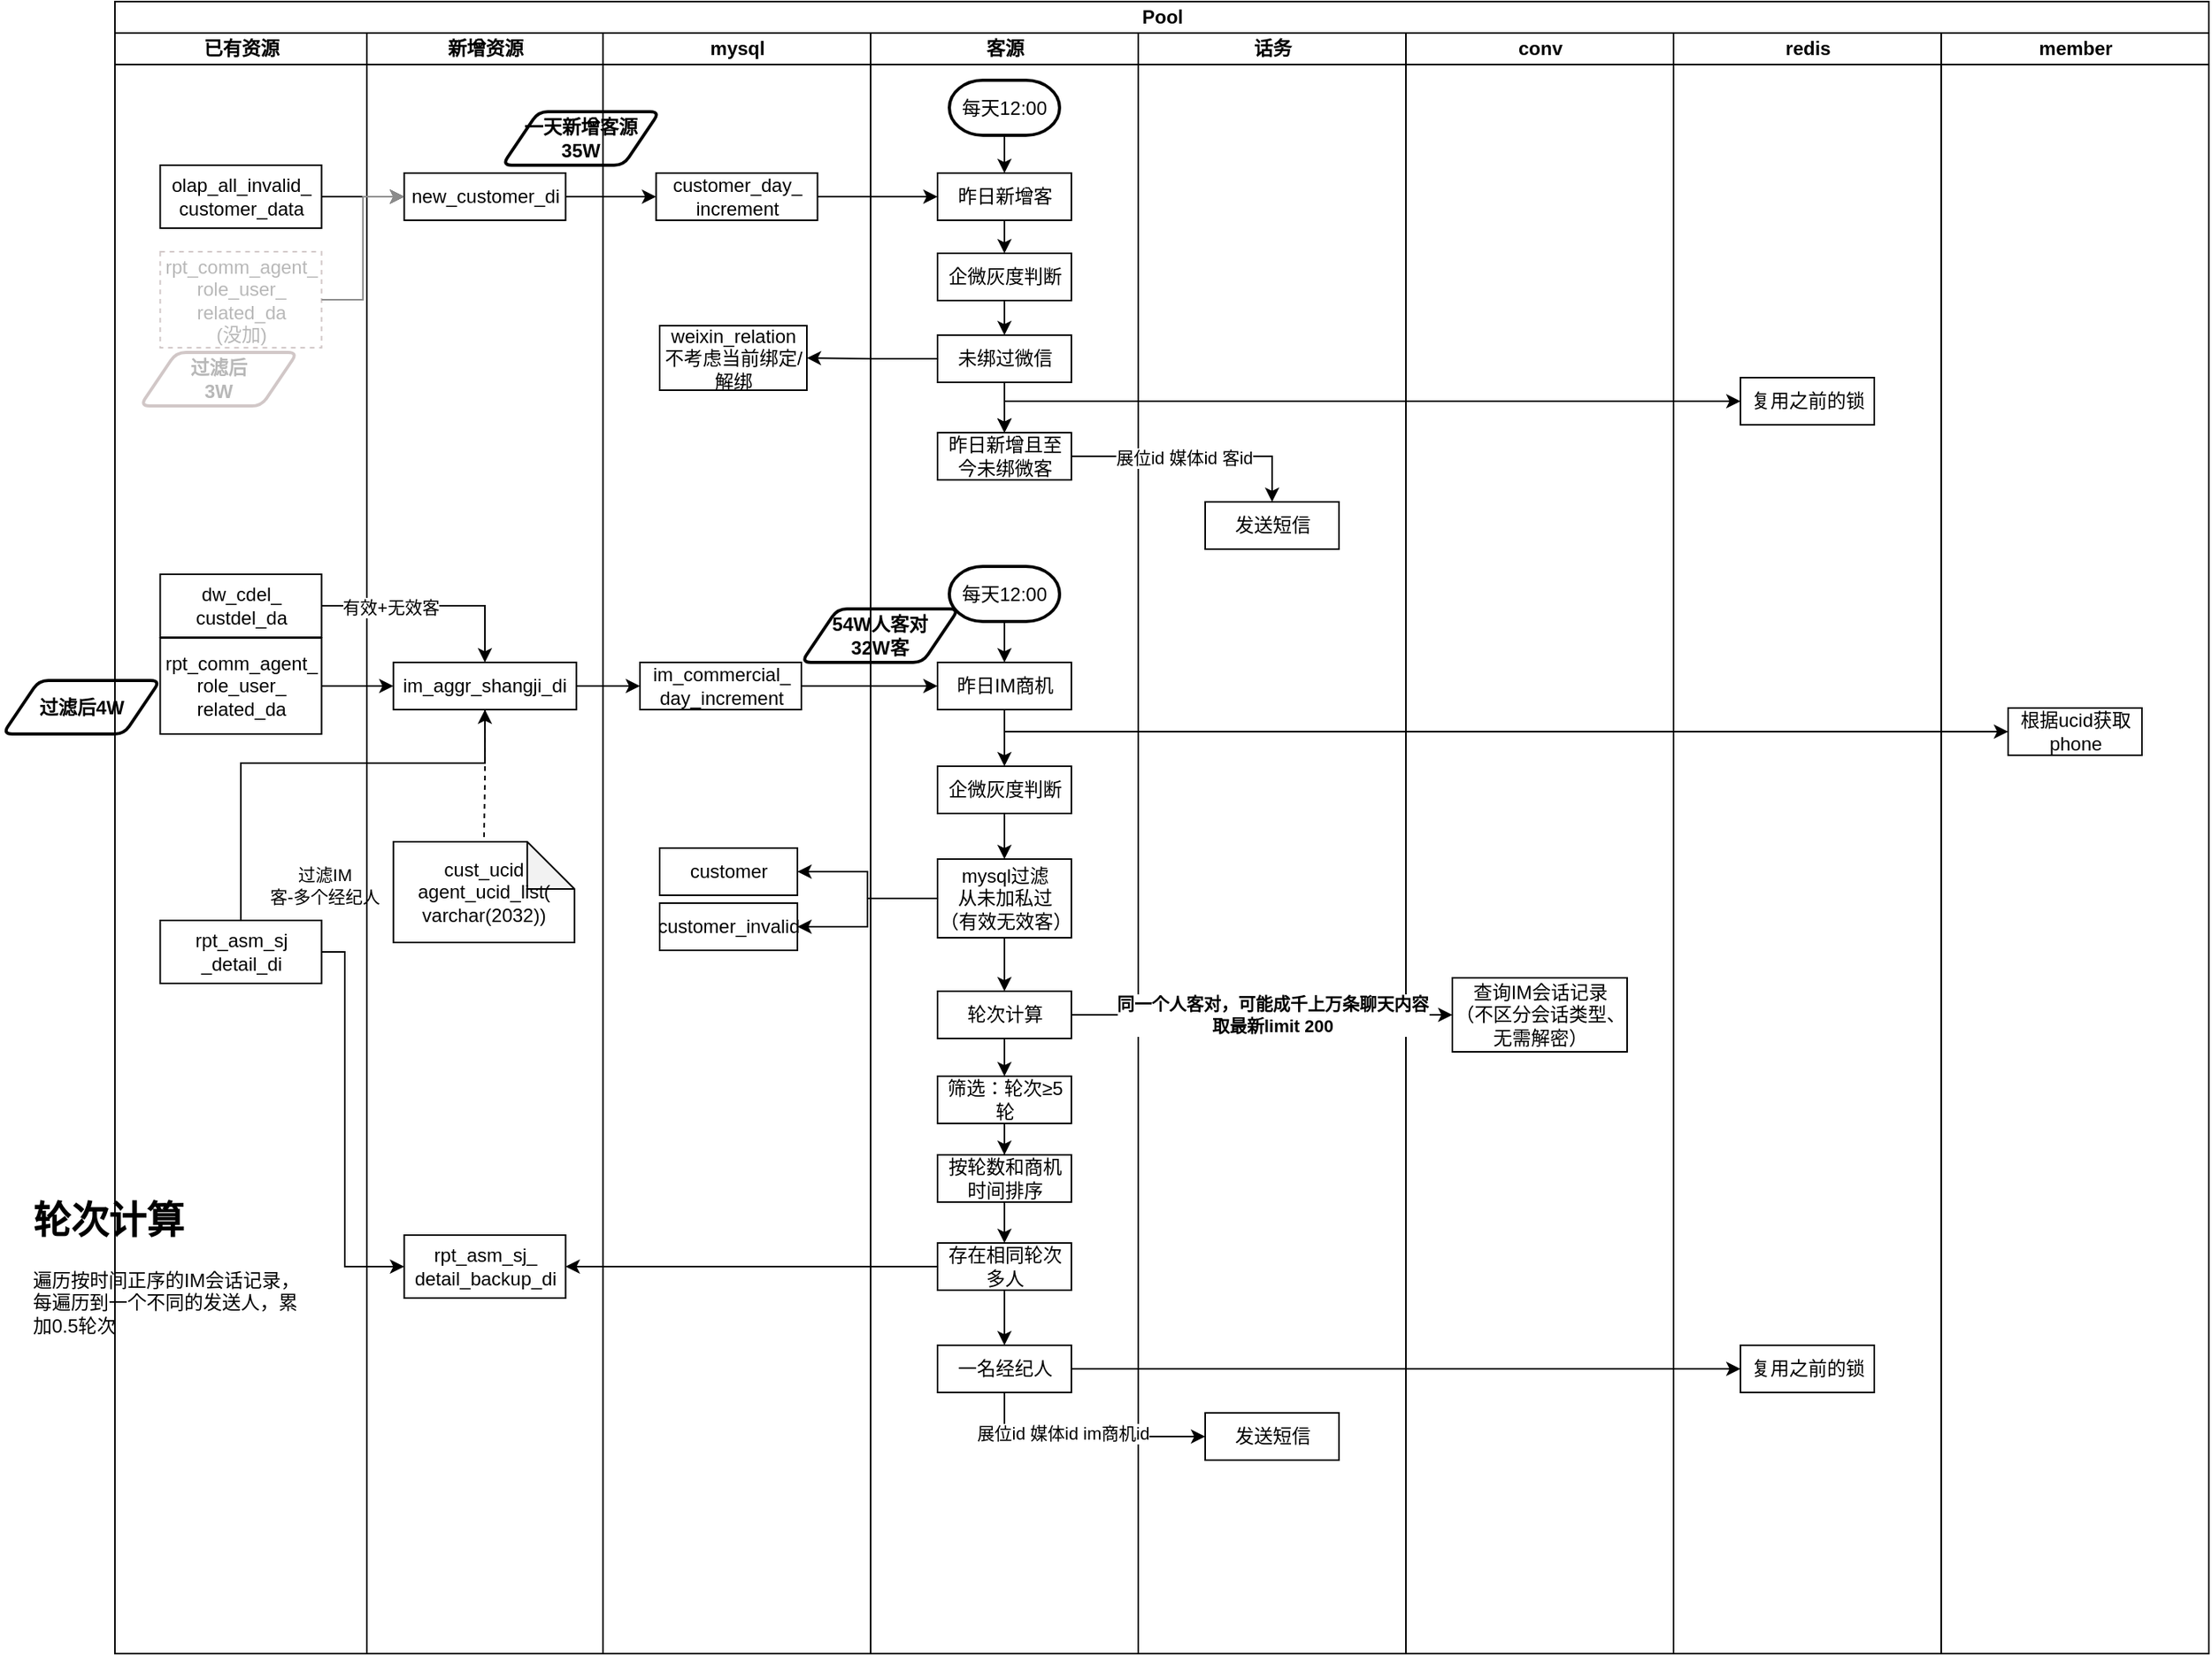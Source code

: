 <mxfile version="24.7.1" type="github">
  <diagram name="第 1 页" id="zzoMLaYJgZ_6w3f55oP_">
    <mxGraphModel dx="869" dy="458" grid="1" gridSize="10" guides="1" tooltips="1" connect="1" arrows="1" fold="1" page="1" pageScale="1" pageWidth="827" pageHeight="1169" math="0" shadow="0">
      <root>
        <mxCell id="0" />
        <mxCell id="1" parent="0" />
        <mxCell id="JoWzsIIH0mBIpSpsmLhF-4" value="&lt;h1 style=&quot;margin-top: 0px;&quot;&gt;轮次计算&lt;/h1&gt;&lt;p&gt;遍历按时间正序的IM会话记录，每遍历到一个不同的发送人，累加0.5轮次&lt;/p&gt;" style="text;html=1;whiteSpace=wrap;overflow=hidden;rounded=0;movable=1;resizable=1;rotatable=1;deletable=1;editable=1;locked=0;connectable=1;" parent="1" vertex="1">
          <mxGeometry x="180" y="864" width="180" height="120" as="geometry" />
        </mxCell>
        <mxCell id="J_oKU9sIPk25eqEcuQ5v-1" value="Pool" style="swimlane;childLayout=stackLayout;resizeParent=1;resizeParentMax=0;startSize=20;html=1;" parent="1" vertex="1">
          <mxGeometry x="234" y="110" width="1330" height="1050" as="geometry" />
        </mxCell>
        <mxCell id="J_oKU9sIPk25eqEcuQ5v-2" value="已有资源" style="swimlane;startSize=20;html=1;" parent="J_oKU9sIPk25eqEcuQ5v-1" vertex="1">
          <mxGeometry y="20" width="160" height="1030" as="geometry" />
        </mxCell>
        <mxCell id="J_oKU9sIPk25eqEcuQ5v-27" value="rpt_asm_sj&lt;div&gt;_detail_di&lt;/div&gt;" style="rounded=0;whiteSpace=wrap;html=1;" parent="J_oKU9sIPk25eqEcuQ5v-2" vertex="1">
          <mxGeometry x="28.75" y="564" width="102.5" height="40" as="geometry" />
        </mxCell>
        <mxCell id="JoWzsIIH0mBIpSpsmLhF-5" value="dw_cdel_&lt;div&gt;custdel_da&lt;/div&gt;" style="rounded=0;whiteSpace=wrap;html=1;" parent="J_oKU9sIPk25eqEcuQ5v-2" vertex="1">
          <mxGeometry x="28.75" y="344" width="102.5" height="40" as="geometry" />
        </mxCell>
        <mxCell id="JoWzsIIH0mBIpSpsmLhF-25" value="过滤后&lt;div&gt;3W&lt;/div&gt;" style="shape=parallelogram;html=1;strokeWidth=2;perimeter=parallelogramPerimeter;whiteSpace=wrap;rounded=1;arcSize=12;size=0.23;fillColor=none;fontStyle=1;strokeColor=#D1C7C7;fontColor=#B8B8B8;" parent="J_oKU9sIPk25eqEcuQ5v-2" vertex="1">
          <mxGeometry x="16" y="203" width="100" height="34" as="geometry" />
        </mxCell>
        <mxCell id="JoWzsIIH0mBIpSpsmLhF-39" value="rpt_comm_agent_&lt;div&gt;role_user_&lt;/div&gt;&lt;div&gt;related_da&lt;/div&gt;" style="rounded=0;whiteSpace=wrap;html=1;" parent="J_oKU9sIPk25eqEcuQ5v-2" vertex="1">
          <mxGeometry x="28.75" y="384.5" width="102.5" height="61" as="geometry" />
        </mxCell>
        <mxCell id="J_oKU9sIPk25eqEcuQ5v-3" value="新增资源" style="swimlane;startSize=20;html=1;" parent="J_oKU9sIPk25eqEcuQ5v-1" vertex="1">
          <mxGeometry x="160" y="20" width="150" height="1030" as="geometry" />
        </mxCell>
        <mxCell id="JoWzsIIH0mBIpSpsmLhF-1" style="edgeStyle=orthogonalEdgeStyle;rounded=0;orthogonalLoop=1;jettySize=auto;html=1;endArrow=none;endFill=0;dashed=1;" parent="J_oKU9sIPk25eqEcuQ5v-3" source="J_oKU9sIPk25eqEcuQ5v-39" target="J_oKU9sIPk25eqEcuQ5v-63" edge="1">
          <mxGeometry relative="1" as="geometry" />
        </mxCell>
        <mxCell id="J_oKU9sIPk25eqEcuQ5v-39" value="im_aggr_shangji_di" style="rounded=0;whiteSpace=wrap;html=1;" parent="J_oKU9sIPk25eqEcuQ5v-3" vertex="1">
          <mxGeometry x="16.88" y="400" width="116.25" height="30" as="geometry" />
        </mxCell>
        <mxCell id="J_oKU9sIPk25eqEcuQ5v-63" value="cust_ucid&lt;div&gt;agent_ucid_list(&lt;/div&gt;&lt;div&gt;varchar(2032))&lt;/div&gt;" style="shape=note;whiteSpace=wrap;html=1;backgroundOutline=1;darkOpacity=0.05;" parent="J_oKU9sIPk25eqEcuQ5v-3" vertex="1">
          <mxGeometry x="16.88" y="514" width="115" height="64" as="geometry" />
        </mxCell>
        <mxCell id="JoWzsIIH0mBIpSpsmLhF-21" value="一天新增客源&lt;div&gt;35W&lt;/div&gt;" style="shape=parallelogram;html=1;strokeWidth=2;perimeter=parallelogramPerimeter;whiteSpace=wrap;rounded=1;arcSize=12;size=0.23;fillColor=none;fontStyle=1" parent="J_oKU9sIPk25eqEcuQ5v-3" vertex="1">
          <mxGeometry x="86" y="50" width="100" height="34" as="geometry" />
        </mxCell>
        <mxCell id="JoWzsIIH0mBIpSpsmLhF-34" value="rpt_asm_sj_&lt;div&gt;detail_backup_di&lt;br&gt;&lt;/div&gt;" style="rounded=0;whiteSpace=wrap;html=1;" parent="J_oKU9sIPk25eqEcuQ5v-3" vertex="1">
          <mxGeometry x="23.75" y="764" width="102.5" height="40" as="geometry" />
        </mxCell>
        <mxCell id="kV4Eg0PIis3cablyooau-1" value="mysql" style="swimlane;startSize=20;html=1;" vertex="1" parent="J_oKU9sIPk25eqEcuQ5v-1">
          <mxGeometry x="310" y="20" width="170" height="1030" as="geometry" />
        </mxCell>
        <mxCell id="kV4Eg0PIis3cablyooau-6" value="im_commercial_&lt;div&gt;day_increment&lt;br&gt;&lt;/div&gt;" style="rounded=0;whiteSpace=wrap;html=1;" vertex="1" parent="kV4Eg0PIis3cablyooau-1">
          <mxGeometry x="23.5" y="400" width="102.5" height="30" as="geometry" />
        </mxCell>
        <mxCell id="J_oKU9sIPk25eqEcuQ5v-7" value="weixin_relation&lt;div&gt;不考虑当前绑定/解绑&lt;/div&gt;" style="rounded=0;whiteSpace=wrap;html=1;" parent="kV4Eg0PIis3cablyooau-1" vertex="1">
          <mxGeometry x="36" y="186" width="93.5" height="41" as="geometry" />
        </mxCell>
        <mxCell id="J_oKU9sIPk25eqEcuQ5v-44" value="customer" style="rounded=0;whiteSpace=wrap;html=1;" parent="kV4Eg0PIis3cablyooau-1" vertex="1">
          <mxGeometry x="36" y="518" width="87.5" height="30" as="geometry" />
        </mxCell>
        <mxCell id="J_oKU9sIPk25eqEcuQ5v-45" value="customer_invalid" style="rounded=0;whiteSpace=wrap;html=1;" parent="kV4Eg0PIis3cablyooau-1" vertex="1">
          <mxGeometry x="36" y="553" width="87.5" height="30" as="geometry" />
        </mxCell>
        <mxCell id="J_oKU9sIPk25eqEcuQ5v-4" value="客源" style="swimlane;startSize=20;html=1;" parent="J_oKU9sIPk25eqEcuQ5v-1" vertex="1">
          <mxGeometry x="480" y="20" width="170" height="1030" as="geometry" />
        </mxCell>
        <mxCell id="J_oKU9sIPk25eqEcuQ5v-20" value="每天12:00" style="strokeWidth=2;html=1;shape=mxgraph.flowchart.terminator;whiteSpace=wrap;" parent="J_oKU9sIPk25eqEcuQ5v-4" vertex="1">
          <mxGeometry x="50" y="30" width="70" height="35" as="geometry" />
        </mxCell>
        <mxCell id="J_oKU9sIPk25eqEcuQ5v-43" style="edgeStyle=orthogonalEdgeStyle;rounded=0;orthogonalLoop=1;jettySize=auto;html=1;" parent="J_oKU9sIPk25eqEcuQ5v-4" source="J_oKU9sIPk25eqEcuQ5v-29" target="J_oKU9sIPk25eqEcuQ5v-32" edge="1">
          <mxGeometry relative="1" as="geometry" />
        </mxCell>
        <mxCell id="J_oKU9sIPk25eqEcuQ5v-29" value="每天12:00" style="strokeWidth=2;html=1;shape=mxgraph.flowchart.terminator;whiteSpace=wrap;" parent="J_oKU9sIPk25eqEcuQ5v-4" vertex="1">
          <mxGeometry x="50" y="339" width="70" height="35" as="geometry" />
        </mxCell>
        <mxCell id="J_oKU9sIPk25eqEcuQ5v-37" style="edgeStyle=orthogonalEdgeStyle;rounded=0;orthogonalLoop=1;jettySize=auto;html=1;" parent="J_oKU9sIPk25eqEcuQ5v-4" source="J_oKU9sIPk25eqEcuQ5v-32" target="JoWzsIIH0mBIpSpsmLhF-27" edge="1">
          <mxGeometry relative="1" as="geometry">
            <mxPoint x="85" y="480" as="targetPoint" />
          </mxGeometry>
        </mxCell>
        <mxCell id="J_oKU9sIPk25eqEcuQ5v-32" value="昨日IM商机" style="rounded=0;whiteSpace=wrap;html=1;" parent="J_oKU9sIPk25eqEcuQ5v-4" vertex="1">
          <mxGeometry x="42.5" y="400" width="85" height="30" as="geometry" />
        </mxCell>
        <mxCell id="J_oKU9sIPk25eqEcuQ5v-58" value="一名经纪人" style="rounded=0;whiteSpace=wrap;html=1;" parent="J_oKU9sIPk25eqEcuQ5v-4" vertex="1">
          <mxGeometry x="42.5" y="834" width="85" height="30" as="geometry" />
        </mxCell>
        <mxCell id="JoWzsIIH0mBIpSpsmLhF-10" value="&lt;div&gt;54W人客对&lt;/div&gt;32W客" style="shape=parallelogram;html=1;strokeWidth=2;perimeter=parallelogramPerimeter;whiteSpace=wrap;rounded=1;arcSize=12;size=0.23;fillColor=none;fontStyle=1" parent="J_oKU9sIPk25eqEcuQ5v-4" vertex="1">
          <mxGeometry x="-44" y="366" width="100" height="34" as="geometry" />
        </mxCell>
        <mxCell id="JoWzsIIH0mBIpSpsmLhF-11" value="mysql过滤&lt;div&gt;从未加私过&lt;div&gt;（有效无效客）&lt;/div&gt;&lt;/div&gt;" style="rounded=0;whiteSpace=wrap;html=1;" parent="J_oKU9sIPk25eqEcuQ5v-4" vertex="1">
          <mxGeometry x="42.5" y="525" width="85" height="50" as="geometry" />
        </mxCell>
        <mxCell id="kV4Eg0PIis3cablyooau-24" style="edgeStyle=orthogonalEdgeStyle;rounded=0;orthogonalLoop=1;jettySize=auto;html=1;" edge="1" parent="J_oKU9sIPk25eqEcuQ5v-4" source="JoWzsIIH0mBIpSpsmLhF-22" target="kV4Eg0PIis3cablyooau-19">
          <mxGeometry relative="1" as="geometry" />
        </mxCell>
        <mxCell id="JoWzsIIH0mBIpSpsmLhF-22" value="企微灰度判断" style="rounded=0;whiteSpace=wrap;html=1;" parent="J_oKU9sIPk25eqEcuQ5v-4" vertex="1">
          <mxGeometry x="42.5" y="140" width="85" height="30" as="geometry" />
        </mxCell>
        <mxCell id="JoWzsIIH0mBIpSpsmLhF-32" style="edgeStyle=orthogonalEdgeStyle;rounded=0;orthogonalLoop=1;jettySize=auto;html=1;" parent="J_oKU9sIPk25eqEcuQ5v-4" source="JoWzsIIH0mBIpSpsmLhF-27" target="JoWzsIIH0mBIpSpsmLhF-11" edge="1">
          <mxGeometry relative="1" as="geometry" />
        </mxCell>
        <mxCell id="JoWzsIIH0mBIpSpsmLhF-27" value="企微灰度判断" style="rounded=0;whiteSpace=wrap;html=1;" parent="J_oKU9sIPk25eqEcuQ5v-4" vertex="1">
          <mxGeometry x="42.5" y="466" width="85" height="30" as="geometry" />
        </mxCell>
        <mxCell id="JoWzsIIH0mBIpSpsmLhF-38" style="edgeStyle=orthogonalEdgeStyle;rounded=0;orthogonalLoop=1;jettySize=auto;html=1;" parent="J_oKU9sIPk25eqEcuQ5v-4" source="JoWzsIIH0mBIpSpsmLhF-35" target="J_oKU9sIPk25eqEcuQ5v-58" edge="1">
          <mxGeometry relative="1" as="geometry" />
        </mxCell>
        <mxCell id="JoWzsIIH0mBIpSpsmLhF-35" value="存在相同轮次多人" style="rounded=0;whiteSpace=wrap;html=1;" parent="J_oKU9sIPk25eqEcuQ5v-4" vertex="1">
          <mxGeometry x="42.5" y="769" width="85" height="30" as="geometry" />
        </mxCell>
        <mxCell id="J_oKU9sIPk25eqEcuQ5v-5" value="昨日新增客" style="rounded=0;whiteSpace=wrap;html=1;" parent="J_oKU9sIPk25eqEcuQ5v-4" vertex="1">
          <mxGeometry x="42.5" y="89" width="85" height="30" as="geometry" />
        </mxCell>
        <mxCell id="J_oKU9sIPk25eqEcuQ5v-9" value="昨日新增且至今未绑微客" style="rounded=0;whiteSpace=wrap;html=1;" parent="J_oKU9sIPk25eqEcuQ5v-4" vertex="1">
          <mxGeometry x="42.5" y="254" width="85" height="30" as="geometry" />
        </mxCell>
        <mxCell id="JoWzsIIH0mBIpSpsmLhF-23" style="edgeStyle=orthogonalEdgeStyle;rounded=0;orthogonalLoop=1;jettySize=auto;html=1;" parent="J_oKU9sIPk25eqEcuQ5v-4" source="J_oKU9sIPk25eqEcuQ5v-5" target="JoWzsIIH0mBIpSpsmLhF-22" edge="1">
          <mxGeometry relative="1" as="geometry" />
        </mxCell>
        <mxCell id="J_oKU9sIPk25eqEcuQ5v-22" style="edgeStyle=orthogonalEdgeStyle;rounded=0;orthogonalLoop=1;jettySize=auto;html=1;" parent="J_oKU9sIPk25eqEcuQ5v-4" source="J_oKU9sIPk25eqEcuQ5v-20" target="J_oKU9sIPk25eqEcuQ5v-5" edge="1">
          <mxGeometry relative="1" as="geometry" />
        </mxCell>
        <mxCell id="JoWzsIIH0mBIpSpsmLhF-24" style="edgeStyle=orthogonalEdgeStyle;rounded=0;orthogonalLoop=1;jettySize=auto;html=1;" parent="J_oKU9sIPk25eqEcuQ5v-4" source="kV4Eg0PIis3cablyooau-19" target="J_oKU9sIPk25eqEcuQ5v-9" edge="1">
          <mxGeometry relative="1" as="geometry">
            <mxPoint x="86" y="210" as="sourcePoint" />
          </mxGeometry>
        </mxCell>
        <mxCell id="J_oKU9sIPk25eqEcuQ5v-53" value="轮次计算" style="rounded=0;whiteSpace=wrap;html=1;" parent="J_oKU9sIPk25eqEcuQ5v-4" vertex="1">
          <mxGeometry x="42.5" y="609" width="85" height="30" as="geometry" />
        </mxCell>
        <mxCell id="J_oKU9sIPk25eqEcuQ5v-49" value="筛选：轮次≥5轮" style="rounded=0;whiteSpace=wrap;html=1;" parent="J_oKU9sIPk25eqEcuQ5v-4" vertex="1">
          <mxGeometry x="42.5" y="663" width="85" height="30" as="geometry" />
        </mxCell>
        <mxCell id="J_oKU9sIPk25eqEcuQ5v-50" value="按轮数和商机时间排序" style="rounded=0;whiteSpace=wrap;html=1;" parent="J_oKU9sIPk25eqEcuQ5v-4" vertex="1">
          <mxGeometry x="42.5" y="713" width="85" height="30" as="geometry" />
        </mxCell>
        <mxCell id="JoWzsIIH0mBIpSpsmLhF-13" style="edgeStyle=orthogonalEdgeStyle;rounded=0;orthogonalLoop=1;jettySize=auto;html=1;" parent="J_oKU9sIPk25eqEcuQ5v-4" source="JoWzsIIH0mBIpSpsmLhF-11" target="J_oKU9sIPk25eqEcuQ5v-53" edge="1">
          <mxGeometry relative="1" as="geometry" />
        </mxCell>
        <mxCell id="J_oKU9sIPk25eqEcuQ5v-60" style="edgeStyle=orthogonalEdgeStyle;rounded=0;orthogonalLoop=1;jettySize=auto;html=1;" parent="J_oKU9sIPk25eqEcuQ5v-4" source="J_oKU9sIPk25eqEcuQ5v-53" target="J_oKU9sIPk25eqEcuQ5v-49" edge="1">
          <mxGeometry relative="1" as="geometry" />
        </mxCell>
        <mxCell id="JoWzsIIH0mBIpSpsmLhF-37" style="edgeStyle=orthogonalEdgeStyle;rounded=0;orthogonalLoop=1;jettySize=auto;html=1;" parent="J_oKU9sIPk25eqEcuQ5v-4" source="J_oKU9sIPk25eqEcuQ5v-50" target="JoWzsIIH0mBIpSpsmLhF-35" edge="1">
          <mxGeometry relative="1" as="geometry" />
        </mxCell>
        <mxCell id="J_oKU9sIPk25eqEcuQ5v-52" style="edgeStyle=orthogonalEdgeStyle;rounded=0;orthogonalLoop=1;jettySize=auto;html=1;" parent="J_oKU9sIPk25eqEcuQ5v-4" source="J_oKU9sIPk25eqEcuQ5v-49" target="J_oKU9sIPk25eqEcuQ5v-50" edge="1">
          <mxGeometry relative="1" as="geometry" />
        </mxCell>
        <mxCell id="kV4Eg0PIis3cablyooau-22" value="" style="edgeStyle=orthogonalEdgeStyle;rounded=0;orthogonalLoop=1;jettySize=auto;html=1;" edge="1" parent="J_oKU9sIPk25eqEcuQ5v-4" source="kV4Eg0PIis3cablyooau-19" target="J_oKU9sIPk25eqEcuQ5v-9">
          <mxGeometry relative="1" as="geometry" />
        </mxCell>
        <mxCell id="kV4Eg0PIis3cablyooau-19" value="未绑过微信" style="rounded=0;whiteSpace=wrap;html=1;" vertex="1" parent="J_oKU9sIPk25eqEcuQ5v-4">
          <mxGeometry x="42.5" y="192" width="85" height="30" as="geometry" />
        </mxCell>
        <mxCell id="J_oKU9sIPk25eqEcuQ5v-62" style="edgeStyle=orthogonalEdgeStyle;rounded=0;orthogonalLoop=1;jettySize=auto;html=1;entryX=0;entryY=0.5;entryDx=0;entryDy=0;" parent="J_oKU9sIPk25eqEcuQ5v-1" source="J_oKU9sIPk25eqEcuQ5v-58" target="JoWzsIIH0mBIpSpsmLhF-19" edge="1">
          <mxGeometry relative="1" as="geometry" />
        </mxCell>
        <mxCell id="J_oKU9sIPk25eqEcuQ5v-23" value="话务" style="swimlane;startSize=20;html=1;" parent="J_oKU9sIPk25eqEcuQ5v-1" vertex="1">
          <mxGeometry x="650" y="20" width="170" height="1030" as="geometry" />
        </mxCell>
        <mxCell id="J_oKU9sIPk25eqEcuQ5v-24" value="发送短信" style="rounded=0;whiteSpace=wrap;html=1;" parent="J_oKU9sIPk25eqEcuQ5v-23" vertex="1">
          <mxGeometry x="42.5" y="298" width="85" height="30" as="geometry" />
        </mxCell>
        <mxCell id="J_oKU9sIPk25eqEcuQ5v-61" value="发送短信" style="rounded=0;whiteSpace=wrap;html=1;" parent="J_oKU9sIPk25eqEcuQ5v-23" vertex="1">
          <mxGeometry x="42.5" y="877" width="85" height="30" as="geometry" />
        </mxCell>
        <mxCell id="J_oKU9sIPk25eqEcuQ5v-35" value="conv" style="swimlane;startSize=20;html=1;" parent="J_oKU9sIPk25eqEcuQ5v-1" vertex="1">
          <mxGeometry x="820" y="20" width="170" height="1030" as="geometry" />
        </mxCell>
        <mxCell id="J_oKU9sIPk25eqEcuQ5v-55" value="查询IM会话记录（不区分会话类型、无需解密）" style="rounded=0;whiteSpace=wrap;html=1;" parent="J_oKU9sIPk25eqEcuQ5v-35" vertex="1">
          <mxGeometry x="29.5" y="600.5" width="111" height="47" as="geometry" />
        </mxCell>
        <mxCell id="J_oKU9sIPk25eqEcuQ5v-25" style="edgeStyle=orthogonalEdgeStyle;rounded=0;orthogonalLoop=1;jettySize=auto;html=1;" parent="J_oKU9sIPk25eqEcuQ5v-1" source="J_oKU9sIPk25eqEcuQ5v-9" target="J_oKU9sIPk25eqEcuQ5v-24" edge="1">
          <mxGeometry relative="1" as="geometry" />
        </mxCell>
        <mxCell id="JoWzsIIH0mBIpSpsmLhF-41" value="展位id 媒体id 客id" style="edgeLabel;html=1;align=center;verticalAlign=middle;resizable=0;points=[];" parent="J_oKU9sIPk25eqEcuQ5v-25" vertex="1" connectable="0">
          <mxGeometry x="-0.094" y="-1" relative="1" as="geometry">
            <mxPoint as="offset" />
          </mxGeometry>
        </mxCell>
        <mxCell id="JoWzsIIH0mBIpSpsmLhF-18" value="redis" style="swimlane;startSize=20;html=1;" parent="J_oKU9sIPk25eqEcuQ5v-1" vertex="1">
          <mxGeometry x="990" y="20" width="170" height="1030" as="geometry" />
        </mxCell>
        <mxCell id="JoWzsIIH0mBIpSpsmLhF-19" value="复用之前的锁" style="rounded=0;whiteSpace=wrap;html=1;" parent="JoWzsIIH0mBIpSpsmLhF-18" vertex="1">
          <mxGeometry x="42.5" y="834" width="85" height="30" as="geometry" />
        </mxCell>
        <mxCell id="kV4Eg0PIis3cablyooau-13" value="复用之前的锁" style="rounded=0;whiteSpace=wrap;html=1;" vertex="1" parent="JoWzsIIH0mBIpSpsmLhF-18">
          <mxGeometry x="42.5" y="219" width="85" height="30" as="geometry" />
        </mxCell>
        <mxCell id="kV4Eg0PIis3cablyooau-16" value="member" style="swimlane;startSize=20;html=1;" vertex="1" parent="J_oKU9sIPk25eqEcuQ5v-1">
          <mxGeometry x="1160" y="20" width="170" height="1030" as="geometry" />
        </mxCell>
        <mxCell id="kV4Eg0PIis3cablyooau-17" value="根据ucid获取phone" style="rounded=0;whiteSpace=wrap;html=1;" vertex="1" parent="kV4Eg0PIis3cablyooau-16">
          <mxGeometry x="42.5" y="429" width="85" height="30" as="geometry" />
        </mxCell>
        <mxCell id="J_oKU9sIPk25eqEcuQ5v-40" style="edgeStyle=orthogonalEdgeStyle;rounded=0;orthogonalLoop=1;jettySize=auto;html=1;exitX=0.5;exitY=0;exitDx=0;exitDy=0;" parent="J_oKU9sIPk25eqEcuQ5v-1" source="J_oKU9sIPk25eqEcuQ5v-27" target="J_oKU9sIPk25eqEcuQ5v-39" edge="1">
          <mxGeometry relative="1" as="geometry">
            <mxPoint x="235.1" y="375" as="sourcePoint" />
            <Array as="points">
              <mxPoint x="80" y="484" />
              <mxPoint x="235" y="484" />
            </Array>
          </mxGeometry>
        </mxCell>
        <mxCell id="J_oKU9sIPk25eqEcuQ5v-42" value="过滤IM&lt;div&gt;客-多个经纪人&lt;/div&gt;" style="edgeLabel;html=1;align=center;verticalAlign=middle;resizable=0;points=[];labelBackgroundColor=none;" parent="J_oKU9sIPk25eqEcuQ5v-40" vertex="1" connectable="0">
          <mxGeometry x="-0.739" relative="1" as="geometry">
            <mxPoint x="53" y="15" as="offset" />
          </mxGeometry>
        </mxCell>
        <mxCell id="JoWzsIIH0mBIpSpsmLhF-6" style="edgeStyle=orthogonalEdgeStyle;rounded=0;orthogonalLoop=1;jettySize=auto;html=1;entryX=0.5;entryY=0;entryDx=0;entryDy=0;" parent="J_oKU9sIPk25eqEcuQ5v-1" source="JoWzsIIH0mBIpSpsmLhF-5" target="J_oKU9sIPk25eqEcuQ5v-39" edge="1">
          <mxGeometry relative="1" as="geometry" />
        </mxCell>
        <mxCell id="kV4Eg0PIis3cablyooau-15" value="有效+无效客" style="edgeLabel;html=1;align=center;verticalAlign=middle;resizable=0;points=[];" vertex="1" connectable="0" parent="JoWzsIIH0mBIpSpsmLhF-6">
          <mxGeometry x="-0.388" y="-1" relative="1" as="geometry">
            <mxPoint as="offset" />
          </mxGeometry>
        </mxCell>
        <mxCell id="JoWzsIIH0mBIpSpsmLhF-20" style="edgeStyle=orthogonalEdgeStyle;rounded=0;orthogonalLoop=1;jettySize=auto;html=1;entryX=0;entryY=0.5;entryDx=0;entryDy=0;exitX=0.5;exitY=1;exitDx=0;exitDy=0;" parent="J_oKU9sIPk25eqEcuQ5v-1" source="J_oKU9sIPk25eqEcuQ5v-58" target="J_oKU9sIPk25eqEcuQ5v-61" edge="1">
          <mxGeometry relative="1" as="geometry" />
        </mxCell>
        <mxCell id="JoWzsIIH0mBIpSpsmLhF-42" value="展位id 媒体id im商机id" style="edgeLabel;html=1;align=center;verticalAlign=middle;resizable=0;points=[];" parent="JoWzsIIH0mBIpSpsmLhF-20" vertex="1" connectable="0">
          <mxGeometry x="-0.164" y="2" relative="1" as="geometry">
            <mxPoint as="offset" />
          </mxGeometry>
        </mxCell>
        <mxCell id="JoWzsIIH0mBIpSpsmLhF-36" style="edgeStyle=orthogonalEdgeStyle;rounded=0;orthogonalLoop=1;jettySize=auto;html=1;" parent="J_oKU9sIPk25eqEcuQ5v-1" source="JoWzsIIH0mBIpSpsmLhF-35" target="JoWzsIIH0mBIpSpsmLhF-34" edge="1">
          <mxGeometry relative="1" as="geometry" />
        </mxCell>
        <mxCell id="JoWzsIIH0mBIpSpsmLhF-40" style="edgeStyle=orthogonalEdgeStyle;rounded=0;orthogonalLoop=1;jettySize=auto;html=1;entryX=0;entryY=0.5;entryDx=0;entryDy=0;" parent="J_oKU9sIPk25eqEcuQ5v-1" source="JoWzsIIH0mBIpSpsmLhF-39" target="J_oKU9sIPk25eqEcuQ5v-39" edge="1">
          <mxGeometry relative="1" as="geometry" />
        </mxCell>
        <mxCell id="JoWzsIIH0mBIpSpsmLhF-43" style="edgeStyle=orthogonalEdgeStyle;rounded=0;orthogonalLoop=1;jettySize=auto;html=1;entryX=0;entryY=0.5;entryDx=0;entryDy=0;" parent="J_oKU9sIPk25eqEcuQ5v-1" source="J_oKU9sIPk25eqEcuQ5v-27" target="JoWzsIIH0mBIpSpsmLhF-34" edge="1">
          <mxGeometry relative="1" as="geometry">
            <Array as="points">
              <mxPoint x="146" y="604" />
              <mxPoint x="146" y="804" />
            </Array>
          </mxGeometry>
        </mxCell>
        <mxCell id="J_oKU9sIPk25eqEcuQ5v-56" style="edgeStyle=orthogonalEdgeStyle;rounded=0;orthogonalLoop=1;jettySize=auto;html=1;" parent="J_oKU9sIPk25eqEcuQ5v-1" source="J_oKU9sIPk25eqEcuQ5v-53" target="J_oKU9sIPk25eqEcuQ5v-55" edge="1">
          <mxGeometry relative="1" as="geometry" />
        </mxCell>
        <mxCell id="JoWzsIIH0mBIpSpsmLhF-9" value="同一个人客对，可能成千上万条聊天内容&lt;div&gt;取最新limit 200&lt;/div&gt;" style="edgeLabel;html=1;align=center;verticalAlign=middle;resizable=0;points=[];fontStyle=1" parent="J_oKU9sIPk25eqEcuQ5v-56" vertex="1" connectable="0">
          <mxGeometry x="0.153" y="-1" relative="1" as="geometry">
            <mxPoint x="-12" y="-1" as="offset" />
          </mxGeometry>
        </mxCell>
        <mxCell id="kV4Eg0PIis3cablyooau-9" style="edgeStyle=orthogonalEdgeStyle;rounded=0;orthogonalLoop=1;jettySize=auto;html=1;" edge="1" parent="J_oKU9sIPk25eqEcuQ5v-1" source="J_oKU9sIPk25eqEcuQ5v-39" target="kV4Eg0PIis3cablyooau-6">
          <mxGeometry relative="1" as="geometry" />
        </mxCell>
        <mxCell id="kV4Eg0PIis3cablyooau-10" style="edgeStyle=orthogonalEdgeStyle;rounded=0;orthogonalLoop=1;jettySize=auto;html=1;" edge="1" parent="J_oKU9sIPk25eqEcuQ5v-1" source="kV4Eg0PIis3cablyooau-6" target="J_oKU9sIPk25eqEcuQ5v-32">
          <mxGeometry relative="1" as="geometry" />
        </mxCell>
        <mxCell id="kV4Eg0PIis3cablyooau-11" style="edgeStyle=orthogonalEdgeStyle;rounded=0;orthogonalLoop=1;jettySize=auto;html=1;entryX=1;entryY=0.5;entryDx=0;entryDy=0;" edge="1" parent="J_oKU9sIPk25eqEcuQ5v-1" source="JoWzsIIH0mBIpSpsmLhF-11" target="J_oKU9sIPk25eqEcuQ5v-44">
          <mxGeometry relative="1" as="geometry" />
        </mxCell>
        <mxCell id="kV4Eg0PIis3cablyooau-12" style="edgeStyle=orthogonalEdgeStyle;rounded=0;orthogonalLoop=1;jettySize=auto;html=1;entryX=1;entryY=0.5;entryDx=0;entryDy=0;" edge="1" parent="J_oKU9sIPk25eqEcuQ5v-1" source="JoWzsIIH0mBIpSpsmLhF-11" target="J_oKU9sIPk25eqEcuQ5v-45">
          <mxGeometry relative="1" as="geometry" />
        </mxCell>
        <mxCell id="kV4Eg0PIis3cablyooau-18" style="edgeStyle=orthogonalEdgeStyle;rounded=0;orthogonalLoop=1;jettySize=auto;html=1;entryX=0;entryY=0.5;entryDx=0;entryDy=0;exitX=0.5;exitY=1;exitDx=0;exitDy=0;" edge="1" parent="J_oKU9sIPk25eqEcuQ5v-1" source="J_oKU9sIPk25eqEcuQ5v-32" target="kV4Eg0PIis3cablyooau-17">
          <mxGeometry relative="1" as="geometry">
            <Array as="points">
              <mxPoint x="565" y="464" />
            </Array>
          </mxGeometry>
        </mxCell>
        <mxCell id="kV4Eg0PIis3cablyooau-21" style="edgeStyle=orthogonalEdgeStyle;rounded=0;orthogonalLoop=1;jettySize=auto;html=1;" edge="1" parent="J_oKU9sIPk25eqEcuQ5v-1" source="kV4Eg0PIis3cablyooau-19" target="J_oKU9sIPk25eqEcuQ5v-7">
          <mxGeometry relative="1" as="geometry" />
        </mxCell>
        <mxCell id="kV4Eg0PIis3cablyooau-23" style="edgeStyle=orthogonalEdgeStyle;rounded=0;orthogonalLoop=1;jettySize=auto;html=1;exitX=0.5;exitY=1;exitDx=0;exitDy=0;entryX=0;entryY=0.5;entryDx=0;entryDy=0;" edge="1" parent="J_oKU9sIPk25eqEcuQ5v-1" source="kV4Eg0PIis3cablyooau-19" target="kV4Eg0PIis3cablyooau-13">
          <mxGeometry relative="1" as="geometry">
            <Array as="points">
              <mxPoint x="565" y="254" />
            </Array>
          </mxGeometry>
        </mxCell>
        <mxCell id="J_oKU9sIPk25eqEcuQ5v-14" value="olap_all_invalid_&lt;div&gt;customer_data&lt;/div&gt;" style="rounded=0;whiteSpace=wrap;html=1;" parent="1" vertex="1">
          <mxGeometry x="262.75" y="214" width="102.5" height="40" as="geometry" />
        </mxCell>
        <mxCell id="J_oKU9sIPk25eqEcuQ5v-18" value="rpt_comm_agent_&lt;div&gt;role_user_&lt;/div&gt;&lt;div&gt;related_da&lt;div&gt;(没加)&lt;/div&gt;&lt;/div&gt;" style="rounded=0;whiteSpace=wrap;html=1;dashed=1;strokeColor=#D1C7C7;fontColor=#B8B8B8;" parent="1" vertex="1">
          <mxGeometry x="262.75" y="269" width="102.5" height="61" as="geometry" />
        </mxCell>
        <mxCell id="J_oKU9sIPk25eqEcuQ5v-13" value="new_customer_di" style="rounded=0;whiteSpace=wrap;html=1;" parent="1" vertex="1">
          <mxGeometry x="417.75" y="219" width="102.5" height="30" as="geometry" />
        </mxCell>
        <mxCell id="J_oKU9sIPk25eqEcuQ5v-16" style="edgeStyle=orthogonalEdgeStyle;rounded=0;orthogonalLoop=1;jettySize=auto;html=1;" parent="1" source="J_oKU9sIPk25eqEcuQ5v-14" target="J_oKU9sIPk25eqEcuQ5v-13" edge="1">
          <mxGeometry relative="1" as="geometry" />
        </mxCell>
        <mxCell id="J_oKU9sIPk25eqEcuQ5v-17" style="edgeStyle=orthogonalEdgeStyle;rounded=0;orthogonalLoop=1;jettySize=auto;html=1;" parent="1" source="kV4Eg0PIis3cablyooau-4" target="J_oKU9sIPk25eqEcuQ5v-5" edge="1">
          <mxGeometry relative="1" as="geometry" />
        </mxCell>
        <mxCell id="J_oKU9sIPk25eqEcuQ5v-19" style="edgeStyle=orthogonalEdgeStyle;rounded=0;orthogonalLoop=1;jettySize=auto;html=1;entryX=0;entryY=0.5;entryDx=0;entryDy=0;strokeColor=#8C8C8C;" parent="1" source="J_oKU9sIPk25eqEcuQ5v-18" target="J_oKU9sIPk25eqEcuQ5v-13" edge="1">
          <mxGeometry relative="1" as="geometry" />
        </mxCell>
        <mxCell id="JoWzsIIH0mBIpSpsmLhF-26" value="过滤后4W" style="shape=parallelogram;html=1;strokeWidth=2;perimeter=parallelogramPerimeter;whiteSpace=wrap;rounded=1;arcSize=12;size=0.23;fillColor=none;fontStyle=1" parent="1" vertex="1">
          <mxGeometry x="162.75" y="541.5" width="100" height="34" as="geometry" />
        </mxCell>
        <mxCell id="kV4Eg0PIis3cablyooau-5" value="" style="edgeStyle=orthogonalEdgeStyle;rounded=0;orthogonalLoop=1;jettySize=auto;html=1;" edge="1" parent="1" source="J_oKU9sIPk25eqEcuQ5v-13" target="kV4Eg0PIis3cablyooau-4">
          <mxGeometry relative="1" as="geometry">
            <mxPoint x="520" y="234" as="sourcePoint" />
            <mxPoint x="757" y="234" as="targetPoint" />
          </mxGeometry>
        </mxCell>
        <mxCell id="kV4Eg0PIis3cablyooau-4" value="customer_day_&lt;div&gt;increment&lt;/div&gt;" style="rounded=0;whiteSpace=wrap;html=1;" vertex="1" parent="1">
          <mxGeometry x="577.75" y="219" width="102.5" height="30" as="geometry" />
        </mxCell>
      </root>
    </mxGraphModel>
  </diagram>
</mxfile>
